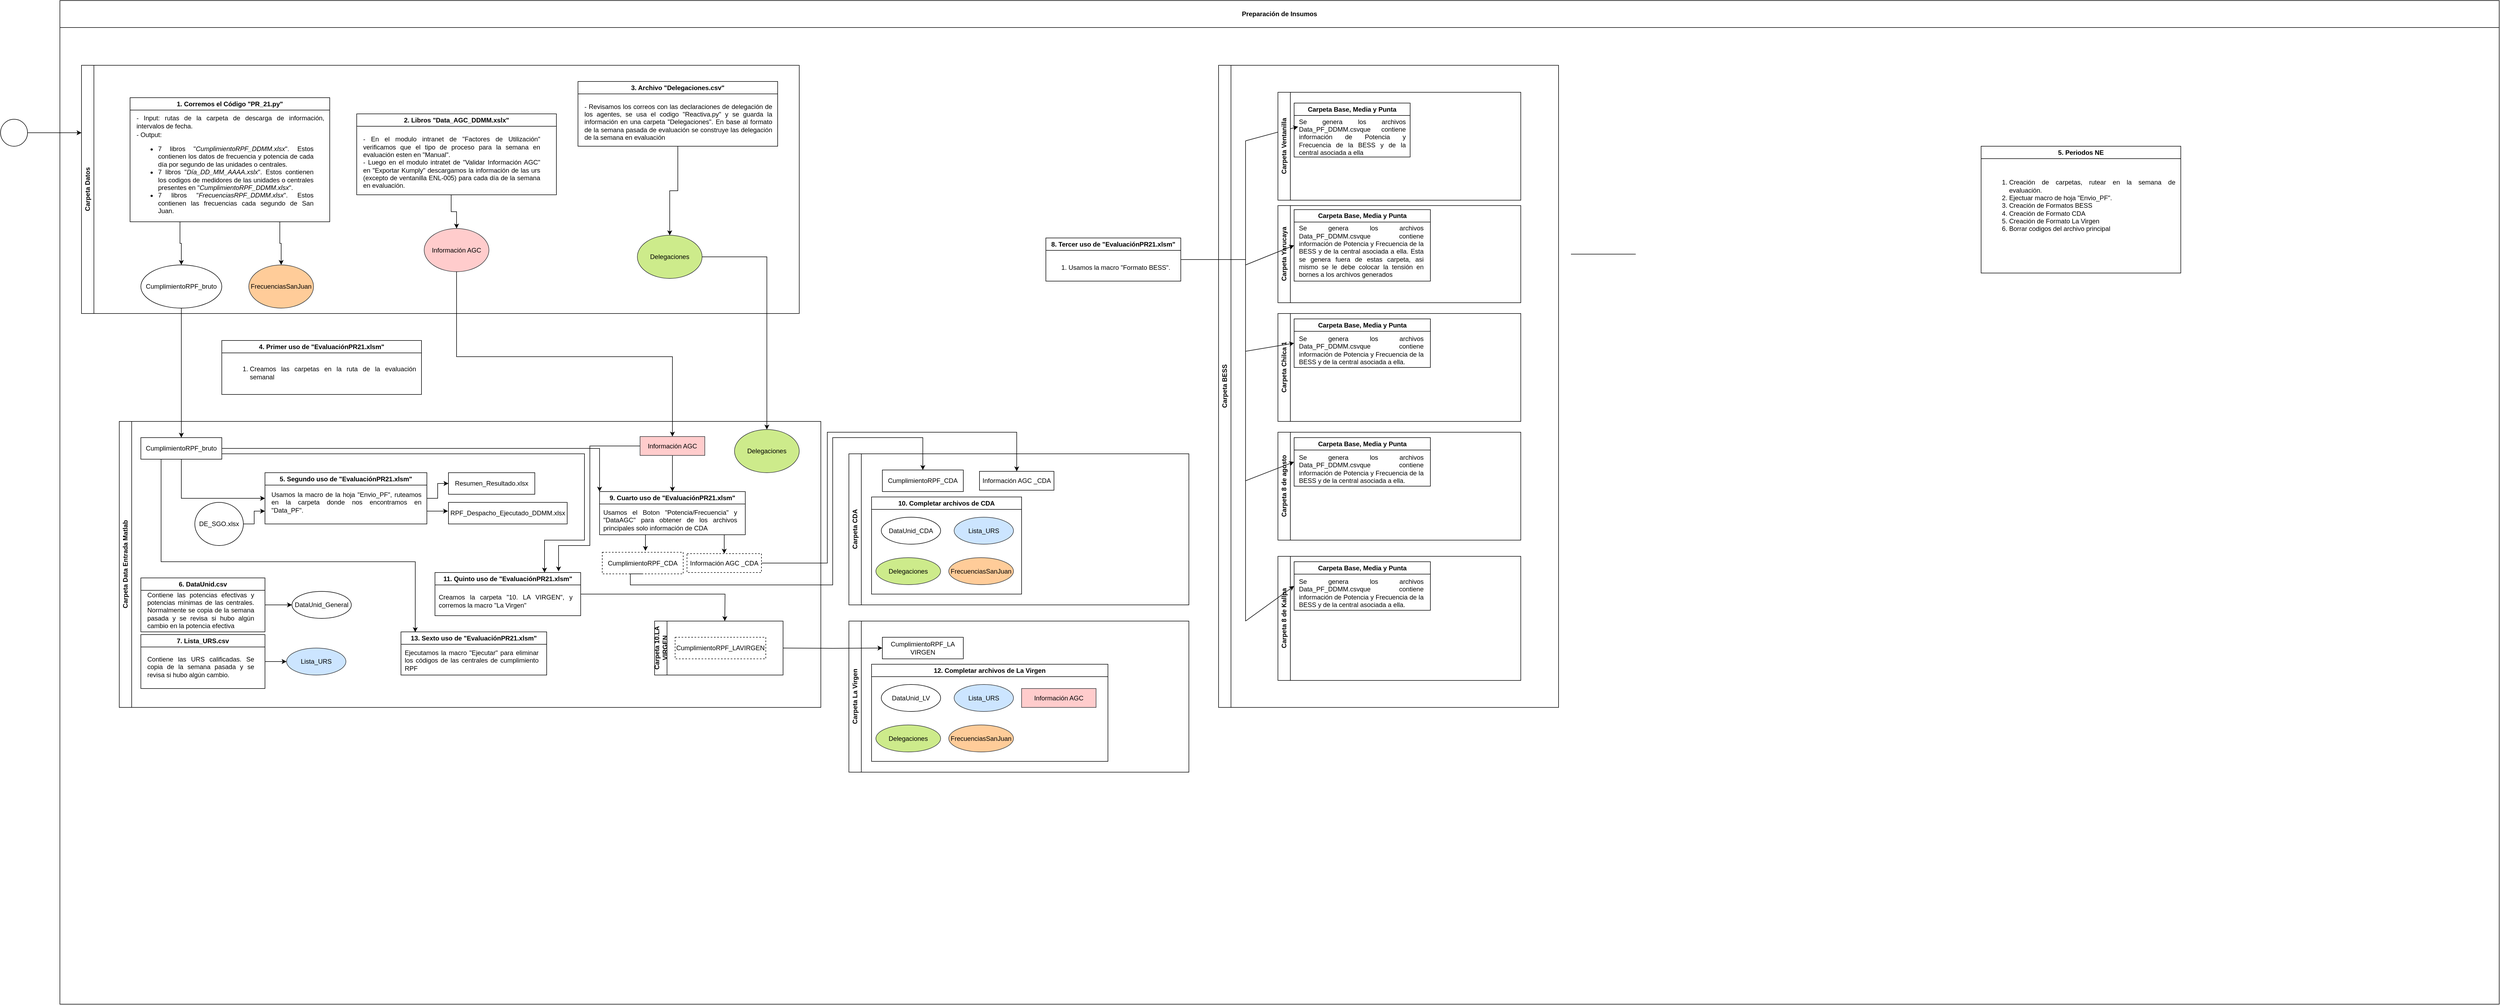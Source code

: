 <mxfile version="24.7.16">
  <diagram name="Page-1" id="2a216829-ef6e-dabb-86c1-c78162f3ba2b">
    <mxGraphModel dx="1400" dy="753" grid="1" gridSize="10" guides="1" tooltips="1" connect="1" arrows="1" fold="1" page="1" pageScale="1" pageWidth="850" pageHeight="1100" background="none" math="0" shadow="0">
      <root>
        <mxCell id="0" />
        <mxCell id="1" parent="0" />
        <mxCell id="7a84cebc1def654-1" value="" style="shape=mxgraph.bpmn.shape;html=1;verticalLabelPosition=bottom;labelBackgroundColor=#ffffff;verticalAlign=top;perimeter=ellipsePerimeter;outline=standard;symbol=general;" parent="1" vertex="1">
          <mxGeometry x="110" y="440" width="50" height="50" as="geometry" />
        </mxCell>
        <mxCell id="7a84cebc1def654-36" style="edgeStyle=orthogonalEdgeStyle;rounded=0;html=1;jettySize=auto;orthogonalLoop=1;" parent="1" source="7a84cebc1def654-1" edge="1">
          <mxGeometry relative="1" as="geometry">
            <mxPoint x="260" y="465.0" as="targetPoint" />
          </mxGeometry>
        </mxCell>
        <mxCell id="X71FGkDf6fn_2zIbJ8EK-3" value="Preparación de Insumos" style="swimlane;whiteSpace=wrap;html=1;startSize=50;" parent="1" vertex="1">
          <mxGeometry x="220" y="220" width="4520" height="1860" as="geometry">
            <mxRectangle x="360" y="570" width="180" height="30" as="alternateBounds" />
          </mxGeometry>
        </mxCell>
        <mxCell id="X71FGkDf6fn_2zIbJ8EK-21" value="4. Primer uso de &quot;EvaluaciónPR21.xlsm&quot;" style="swimlane;whiteSpace=wrap;html=1;" parent="X71FGkDf6fn_2zIbJ8EK-3" vertex="1">
          <mxGeometry x="300" y="630" width="370" height="100" as="geometry">
            <mxRectangle x="490" y="70" width="230" height="30" as="alternateBounds" />
          </mxGeometry>
        </mxCell>
        <mxCell id="X71FGkDf6fn_2zIbJ8EK-22" value="&lt;div style=&quot;text-align: justify;&quot;&gt;&lt;ol&gt;&lt;li&gt;Creamos las carpetas en la ruta de la evaluación semanal&lt;/li&gt;&lt;/ol&gt;&lt;/div&gt;" style="text;html=1;align=left;verticalAlign=middle;whiteSpace=wrap;rounded=0;" parent="X71FGkDf6fn_2zIbJ8EK-21" vertex="1">
          <mxGeometry x="10" y="30" width="350" height="60" as="geometry" />
        </mxCell>
        <mxCell id="hybQcctw-D88qzmDJWD1-32" value="Carpeta Datos" style="swimlane;horizontal=0;whiteSpace=wrap;html=1;" vertex="1" parent="X71FGkDf6fn_2zIbJ8EK-3">
          <mxGeometry x="40" y="120" width="1330" height="460" as="geometry" />
        </mxCell>
        <mxCell id="hybQcctw-D88qzmDJWD1-26" style="edgeStyle=orthogonalEdgeStyle;rounded=0;orthogonalLoop=1;jettySize=auto;html=1;exitX=0.75;exitY=1;exitDx=0;exitDy=0;entryX=0.5;entryY=0;entryDx=0;entryDy=0;" edge="1" parent="hybQcctw-D88qzmDJWD1-32" source="X71FGkDf6fn_2zIbJ8EK-9" target="hybQcctw-D88qzmDJWD1-24">
          <mxGeometry relative="1" as="geometry" />
        </mxCell>
        <mxCell id="hybQcctw-D88qzmDJWD1-27" style="edgeStyle=orthogonalEdgeStyle;rounded=0;orthogonalLoop=1;jettySize=auto;html=1;exitX=0.25;exitY=1;exitDx=0;exitDy=0;entryX=0.5;entryY=0;entryDx=0;entryDy=0;" edge="1" parent="hybQcctw-D88qzmDJWD1-32" source="X71FGkDf6fn_2zIbJ8EK-9" target="hybQcctw-D88qzmDJWD1-5">
          <mxGeometry relative="1" as="geometry" />
        </mxCell>
        <mxCell id="X71FGkDf6fn_2zIbJ8EK-9" value="1. Corremos el Código &quot;PR_21.py&quot;" style="swimlane;whiteSpace=wrap;html=1;" parent="hybQcctw-D88qzmDJWD1-32" vertex="1">
          <mxGeometry x="90" y="60" width="370" height="230" as="geometry">
            <mxRectangle x="50" y="70" width="230" height="30" as="alternateBounds" />
          </mxGeometry>
        </mxCell>
        <mxCell id="X71FGkDf6fn_2zIbJ8EK-10" value="&lt;div style=&quot;text-align: justify;&quot;&gt;&lt;span style=&quot;background-color: initial;&quot;&gt;- Input: rutas de la carpeta de descarga de información, intervalos de fecha.&lt;/span&gt;&lt;/div&gt;" style="text;html=1;align=left;verticalAlign=middle;whiteSpace=wrap;rounded=0;" parent="X71FGkDf6fn_2zIbJ8EK-9" vertex="1">
          <mxGeometry x="10" y="30" width="350" height="30" as="geometry" />
        </mxCell>
        <mxCell id="X71FGkDf6fn_2zIbJ8EK-12" value="&lt;div style=&quot;text-align: justify;&quot;&gt;&lt;span style=&quot;background-color: initial;&quot;&gt;- Output:&amp;nbsp;&lt;/span&gt;&lt;/div&gt;&lt;div&gt;&lt;ul&gt;&lt;li style=&quot;text-align: justify;&quot;&gt;7 libros &quot;&lt;i&gt;CumplimientoRPF_DDMM.xlsx&lt;/i&gt;&quot;. Estos contienen los datos de frecuencia y potencia de cada día por segundo de las unidades o centrales.&lt;/li&gt;&lt;li style=&quot;text-align: justify;&quot;&gt;7 libros &quot;&lt;i&gt;Día_DD_MM_AAAA.xslx&lt;/i&gt;&quot;. Estos contienen los codigos de medidores de las unidades o centrales presentes en &quot;&lt;i&gt;CumplimientoRPF_DDMM.xlsx&lt;/i&gt;&quot;.&lt;/li&gt;&lt;li style=&quot;text-align: justify;&quot;&gt;7 libros &quot;&lt;i&gt;FrecuenciasRPF_DDMM.xlsx&lt;/i&gt;&quot;. Estos contienen las frecuencias cada segundo de San Juan.&lt;/li&gt;&lt;/ul&gt;&lt;/div&gt;" style="text;html=1;align=left;verticalAlign=middle;whiteSpace=wrap;rounded=0;" parent="X71FGkDf6fn_2zIbJ8EK-9" vertex="1">
          <mxGeometry x="10" y="70" width="330" height="150" as="geometry" />
        </mxCell>
        <mxCell id="X71FGkDf6fn_2zIbJ8EK-15" value="2. Libros &quot;Data_AGC_DDMM.xslx&quot;" style="swimlane;whiteSpace=wrap;html=1;" parent="hybQcctw-D88qzmDJWD1-32" vertex="1">
          <mxGeometry x="510" y="90" width="370" height="150" as="geometry">
            <mxRectangle x="490" y="70" width="230" height="30" as="alternateBounds" />
          </mxGeometry>
        </mxCell>
        <mxCell id="X71FGkDf6fn_2zIbJ8EK-17" value="&lt;div style=&quot;text-align: justify;&quot;&gt;&lt;span style=&quot;background-color: initial;&quot;&gt;- En el modulo intranet de &quot;Factores de Utilización&quot; verificamos que el tipo de proceso para la semana en evaluación esten en &quot;Manual&quot;.&lt;/span&gt;&lt;/div&gt;&lt;div style=&quot;text-align: justify;&quot;&gt;&lt;span style=&quot;background-color: initial;&quot;&gt;- Luego en el modulo intratet de &quot;Validar Información AGC&quot; en &quot;Exportar Kumply&quot; descargamos la información de las urs (excepto de ventanilla ENL-005) para cada día de la semana en evaluación.&amp;nbsp;&amp;nbsp;&lt;/span&gt;&lt;/div&gt;" style="text;html=1;align=left;verticalAlign=middle;whiteSpace=wrap;rounded=0;" parent="X71FGkDf6fn_2zIbJ8EK-15" vertex="1">
          <mxGeometry x="10" y="30" width="330" height="120" as="geometry" />
        </mxCell>
        <mxCell id="X71FGkDf6fn_2zIbJ8EK-19" value="3. Archivo &quot;Delegaciones.csv&quot;" style="swimlane;whiteSpace=wrap;html=1;" parent="hybQcctw-D88qzmDJWD1-32" vertex="1">
          <mxGeometry x="920" y="30" width="370" height="120" as="geometry">
            <mxRectangle x="490" y="70" width="230" height="30" as="alternateBounds" />
          </mxGeometry>
        </mxCell>
        <mxCell id="X71FGkDf6fn_2zIbJ8EK-20" value="&lt;div style=&quot;text-align: justify;&quot;&gt;&lt;span style=&quot;background-color: initial;&quot;&gt;- Revisamos los correos con las declaraciones de delegación de los agentes, se usa el codigo &quot;Reactiva.py&quot; y se guarda la información en una carpeta &quot;Delegaciones&quot;. En base al formato de la semana pasada de evaluación se construye las delegación de la semana en evaluación&lt;/span&gt;&lt;/div&gt;" style="text;html=1;align=left;verticalAlign=middle;whiteSpace=wrap;rounded=0;" parent="X71FGkDf6fn_2zIbJ8EK-19" vertex="1">
          <mxGeometry x="10" y="30" width="350" height="90" as="geometry" />
        </mxCell>
        <mxCell id="hybQcctw-D88qzmDJWD1-5" value="CumplimientoRPF_bruto" style="ellipse;html=1;whiteSpace=wrap;" vertex="1" parent="hybQcctw-D88qzmDJWD1-32">
          <mxGeometry x="110" y="370" width="150" height="80" as="geometry" />
        </mxCell>
        <mxCell id="hybQcctw-D88qzmDJWD1-24" value="FrecuenciasSanJuan" style="ellipse;whiteSpace=wrap;html=1;fillColor=#ffcc99;strokeColor=#36393d;" vertex="1" parent="hybQcctw-D88qzmDJWD1-32">
          <mxGeometry x="310" y="370" width="120" height="80" as="geometry" />
        </mxCell>
        <mxCell id="hybQcctw-D88qzmDJWD1-28" value="Información AGC" style="ellipse;whiteSpace=wrap;html=1;fillColor=#ffcccc;strokeColor=#36393d;" vertex="1" parent="hybQcctw-D88qzmDJWD1-32">
          <mxGeometry x="635" y="302.5" width="120" height="80" as="geometry" />
        </mxCell>
        <mxCell id="hybQcctw-D88qzmDJWD1-29" style="edgeStyle=orthogonalEdgeStyle;rounded=0;orthogonalLoop=1;jettySize=auto;html=1;exitX=0.5;exitY=1;exitDx=0;exitDy=0;entryX=0.5;entryY=0;entryDx=0;entryDy=0;" edge="1" parent="hybQcctw-D88qzmDJWD1-32" source="X71FGkDf6fn_2zIbJ8EK-17" target="hybQcctw-D88qzmDJWD1-28">
          <mxGeometry relative="1" as="geometry">
            <mxPoint x="685" y="295" as="targetPoint" />
          </mxGeometry>
        </mxCell>
        <mxCell id="hybQcctw-D88qzmDJWD1-30" value="Delegaciones" style="ellipse;whiteSpace=wrap;html=1;fillColor=#cdeb8b;strokeColor=#36393d;" vertex="1" parent="hybQcctw-D88qzmDJWD1-32">
          <mxGeometry x="1030" y="315" width="120" height="80" as="geometry" />
        </mxCell>
        <mxCell id="hybQcctw-D88qzmDJWD1-31" style="edgeStyle=orthogonalEdgeStyle;rounded=0;orthogonalLoop=1;jettySize=auto;html=1;exitX=0.5;exitY=1;exitDx=0;exitDy=0;entryX=0.5;entryY=0;entryDx=0;entryDy=0;" edge="1" parent="hybQcctw-D88qzmDJWD1-32" source="X71FGkDf6fn_2zIbJ8EK-20" target="hybQcctw-D88qzmDJWD1-30">
          <mxGeometry relative="1" as="geometry" />
        </mxCell>
        <mxCell id="hybQcctw-D88qzmDJWD1-33" value="Carpeta Data Entrada Matlab" style="swimlane;horizontal=0;whiteSpace=wrap;html=1;" vertex="1" parent="X71FGkDf6fn_2zIbJ8EK-3">
          <mxGeometry x="110" y="780" width="1300" height="530" as="geometry" />
        </mxCell>
        <mxCell id="hybQcctw-D88qzmDJWD1-269" style="edgeStyle=orthogonalEdgeStyle;rounded=0;orthogonalLoop=1;jettySize=auto;html=1;entryX=0;entryY=0.5;entryDx=0;entryDy=0;" edge="1" parent="hybQcctw-D88qzmDJWD1-33" source="hybQcctw-D88qzmDJWD1-82" target="hybQcctw-D88qzmDJWD1-94">
          <mxGeometry relative="1" as="geometry" />
        </mxCell>
        <mxCell id="hybQcctw-D88qzmDJWD1-82" value="5. Segundo uso de &quot;EvaluaciónPR21.xlsm&quot;" style="swimlane;whiteSpace=wrap;html=1;" vertex="1" parent="hybQcctw-D88qzmDJWD1-33">
          <mxGeometry x="270" y="95" width="300" height="95" as="geometry">
            <mxRectangle x="490" y="70" width="230" height="30" as="alternateBounds" />
          </mxGeometry>
        </mxCell>
        <mxCell id="hybQcctw-D88qzmDJWD1-83" value="&lt;div style=&quot;text-align: justify;&quot;&gt;&lt;span style=&quot;background-color: initial;&quot;&gt;Usamos la macro de la hoja &quot;Envio_PF&quot;, ruteamos en la carpeta donde nos encontramos en &quot;Data_PF&quot;.&lt;/span&gt;&lt;br&gt;&lt;/div&gt;" style="text;html=1;align=left;verticalAlign=middle;whiteSpace=wrap;rounded=0;" vertex="1" parent="hybQcctw-D88qzmDJWD1-82">
          <mxGeometry x="10" y="30" width="280" height="50" as="geometry" />
        </mxCell>
        <mxCell id="hybQcctw-D88qzmDJWD1-86" style="edgeStyle=orthogonalEdgeStyle;rounded=0;orthogonalLoop=1;jettySize=auto;html=1;entryX=0;entryY=0.75;entryDx=0;entryDy=0;" edge="1" parent="hybQcctw-D88qzmDJWD1-33" source="hybQcctw-D88qzmDJWD1-85" target="hybQcctw-D88qzmDJWD1-82">
          <mxGeometry relative="1" as="geometry" />
        </mxCell>
        <mxCell id="hybQcctw-D88qzmDJWD1-85" value="DE_SGO.xlsx" style="ellipse;whiteSpace=wrap;html=1;" vertex="1" parent="hybQcctw-D88qzmDJWD1-33">
          <mxGeometry x="140" y="150" width="90" height="80" as="geometry" />
        </mxCell>
        <mxCell id="hybQcctw-D88qzmDJWD1-92" style="edgeStyle=orthogonalEdgeStyle;rounded=0;orthogonalLoop=1;jettySize=auto;html=1;entryX=0;entryY=0.5;entryDx=0;entryDy=0;exitX=0.5;exitY=1;exitDx=0;exitDy=0;" edge="1" parent="hybQcctw-D88qzmDJWD1-33" source="hybQcctw-D88qzmDJWD1-89" target="hybQcctw-D88qzmDJWD1-82">
          <mxGeometry relative="1" as="geometry" />
        </mxCell>
        <mxCell id="hybQcctw-D88qzmDJWD1-272" style="edgeStyle=orthogonalEdgeStyle;rounded=0;orthogonalLoop=1;jettySize=auto;html=1;entryX=0;entryY=0;entryDx=0;entryDy=0;" edge="1" parent="hybQcctw-D88qzmDJWD1-33" source="hybQcctw-D88qzmDJWD1-89" target="hybQcctw-D88qzmDJWD1-270">
          <mxGeometry relative="1" as="geometry" />
        </mxCell>
        <mxCell id="hybQcctw-D88qzmDJWD1-334" style="edgeStyle=orthogonalEdgeStyle;rounded=0;orthogonalLoop=1;jettySize=auto;html=1;exitX=1;exitY=0.75;exitDx=0;exitDy=0;entryX=0.75;entryY=0;entryDx=0;entryDy=0;" edge="1" parent="hybQcctw-D88qzmDJWD1-33" source="hybQcctw-D88qzmDJWD1-89" target="hybQcctw-D88qzmDJWD1-330">
          <mxGeometry relative="1" as="geometry">
            <Array as="points">
              <mxPoint x="862" y="60" />
              <mxPoint x="862" y="220" />
              <mxPoint x="788" y="220" />
              <mxPoint x="788" y="280" />
            </Array>
          </mxGeometry>
        </mxCell>
        <mxCell id="hybQcctw-D88qzmDJWD1-89" value="CumplimientoRPF_bruto" style="rectangule;html=1;whiteSpace=wrap;" vertex="1" parent="hybQcctw-D88qzmDJWD1-33">
          <mxGeometry x="40" y="30" width="150" height="40" as="geometry" />
        </mxCell>
        <mxCell id="hybQcctw-D88qzmDJWD1-94" value="Resumen_Resultado.xlsx" style="rectangule;whiteSpace=wrap;html=1;" vertex="1" parent="hybQcctw-D88qzmDJWD1-33">
          <mxGeometry x="610" y="95" width="160" height="40" as="geometry" />
        </mxCell>
        <mxCell id="hybQcctw-D88qzmDJWD1-96" value="RPF_Despacho_Ejecutado_DDMM.xlsx" style="rectangule;whiteSpace=wrap;html=1;" vertex="1" parent="hybQcctw-D88qzmDJWD1-33">
          <mxGeometry x="610" y="150" width="220" height="40" as="geometry" />
        </mxCell>
        <mxCell id="hybQcctw-D88qzmDJWD1-97" style="edgeStyle=orthogonalEdgeStyle;rounded=0;orthogonalLoop=1;jettySize=auto;html=1;exitX=1;exitY=0.75;exitDx=0;exitDy=0;entryX=-0.004;entryY=0.395;entryDx=0;entryDy=0;entryPerimeter=0;" edge="1" parent="hybQcctw-D88qzmDJWD1-33" source="hybQcctw-D88qzmDJWD1-82" target="hybQcctw-D88qzmDJWD1-96">
          <mxGeometry relative="1" as="geometry" />
        </mxCell>
        <mxCell id="hybQcctw-D88qzmDJWD1-100" style="edgeStyle=orthogonalEdgeStyle;rounded=0;orthogonalLoop=1;jettySize=auto;html=1;entryX=0;entryY=0.5;entryDx=0;entryDy=0;" edge="1" parent="hybQcctw-D88qzmDJWD1-33" source="X71FGkDf6fn_2zIbJ8EK-26" target="hybQcctw-D88qzmDJWD1-99">
          <mxGeometry relative="1" as="geometry" />
        </mxCell>
        <mxCell id="X71FGkDf6fn_2zIbJ8EK-26" value="6. DataUnid.csv" style="swimlane;whiteSpace=wrap;html=1;" parent="hybQcctw-D88qzmDJWD1-33" vertex="1">
          <mxGeometry x="40" y="290" width="230" height="100" as="geometry">
            <mxRectangle x="490" y="70" width="230" height="30" as="alternateBounds" />
          </mxGeometry>
        </mxCell>
        <mxCell id="X71FGkDf6fn_2zIbJ8EK-27" value="&lt;div style=&quot;text-align: justify;&quot;&gt;&lt;div&gt;Contiene las potencias efectivas y potencias mínimas de las centrales. Normalmente se copia de la semana pasada y se revisa si hubo algún cambio en la potencia efectiva&lt;/div&gt;&lt;/div&gt;" style="text;html=1;align=left;verticalAlign=middle;whiteSpace=wrap;rounded=0;" parent="X71FGkDf6fn_2zIbJ8EK-26" vertex="1">
          <mxGeometry x="10" y="30" width="200" height="60" as="geometry" />
        </mxCell>
        <mxCell id="hybQcctw-D88qzmDJWD1-99" value="DataUnid_General" style="ellipse;whiteSpace=wrap;html=1;" vertex="1" parent="hybQcctw-D88qzmDJWD1-33">
          <mxGeometry x="320" y="315" width="110" height="50" as="geometry" />
        </mxCell>
        <mxCell id="hybQcctw-D88qzmDJWD1-101" value="Delegaciones" style="ellipse;whiteSpace=wrap;html=1;fillColor=#cdeb8b;strokeColor=#36393d;" vertex="1" parent="hybQcctw-D88qzmDJWD1-33">
          <mxGeometry x="1140" y="15" width="120" height="80" as="geometry" />
        </mxCell>
        <mxCell id="hybQcctw-D88qzmDJWD1-273" style="edgeStyle=orthogonalEdgeStyle;rounded=0;orthogonalLoop=1;jettySize=auto;html=1;entryX=0.5;entryY=0;entryDx=0;entryDy=0;" edge="1" parent="hybQcctw-D88qzmDJWD1-33" source="hybQcctw-D88qzmDJWD1-102" target="hybQcctw-D88qzmDJWD1-270">
          <mxGeometry relative="1" as="geometry" />
        </mxCell>
        <mxCell id="hybQcctw-D88qzmDJWD1-335" style="edgeStyle=orthogonalEdgeStyle;rounded=0;orthogonalLoop=1;jettySize=auto;html=1;exitX=0;exitY=0.5;exitDx=0;exitDy=0;entryX=0.847;entryY=-0.026;entryDx=0;entryDy=0;entryPerimeter=0;" edge="1" parent="hybQcctw-D88qzmDJWD1-33" source="hybQcctw-D88qzmDJWD1-102" target="hybQcctw-D88qzmDJWD1-330">
          <mxGeometry relative="1" as="geometry">
            <Array as="points">
              <mxPoint x="872" y="46" />
              <mxPoint x="872" y="230" />
              <mxPoint x="814" y="230" />
              <mxPoint x="814" y="278" />
            </Array>
          </mxGeometry>
        </mxCell>
        <mxCell id="hybQcctw-D88qzmDJWD1-102" value="Información AGC" style="rectangule;whiteSpace=wrap;html=1;fillColor=#ffcccc;strokeColor=#36393d;" vertex="1" parent="hybQcctw-D88qzmDJWD1-33">
          <mxGeometry x="965" y="28" width="120" height="35" as="geometry" />
        </mxCell>
        <mxCell id="hybQcctw-D88qzmDJWD1-152" style="edgeStyle=orthogonalEdgeStyle;rounded=0;orthogonalLoop=1;jettySize=auto;html=1;entryX=0;entryY=0.5;entryDx=0;entryDy=0;" edge="1" parent="hybQcctw-D88qzmDJWD1-33" source="hybQcctw-D88qzmDJWD1-106" target="hybQcctw-D88qzmDJWD1-151">
          <mxGeometry relative="1" as="geometry" />
        </mxCell>
        <mxCell id="hybQcctw-D88qzmDJWD1-106" value="7. Lista_URS.csv" style="swimlane;whiteSpace=wrap;html=1;" vertex="1" parent="hybQcctw-D88qzmDJWD1-33">
          <mxGeometry x="40" y="395" width="230" height="100" as="geometry">
            <mxRectangle x="490" y="70" width="230" height="30" as="alternateBounds" />
          </mxGeometry>
        </mxCell>
        <mxCell id="hybQcctw-D88qzmDJWD1-107" value="&lt;div style=&quot;text-align: justify;&quot;&gt;&lt;div&gt;Contiene las URS calificadas. Se copia de la semana pasada y se revisa si hubo algún cambio.&lt;/div&gt;&lt;/div&gt;" style="text;html=1;align=left;verticalAlign=middle;whiteSpace=wrap;rounded=0;" vertex="1" parent="hybQcctw-D88qzmDJWD1-106">
          <mxGeometry x="10" y="30" width="200" height="60" as="geometry" />
        </mxCell>
        <mxCell id="hybQcctw-D88qzmDJWD1-151" value="Lista_URS" style="ellipse;whiteSpace=wrap;html=1;fillColor=#cce5ff;strokeColor=#36393d;" vertex="1" parent="hybQcctw-D88qzmDJWD1-33">
          <mxGeometry x="310" y="420" width="110" height="50" as="geometry" />
        </mxCell>
        <mxCell id="hybQcctw-D88qzmDJWD1-276" style="edgeStyle=orthogonalEdgeStyle;rounded=0;orthogonalLoop=1;jettySize=auto;html=1;exitX=0.25;exitY=1;exitDx=0;exitDy=0;" edge="1" parent="hybQcctw-D88qzmDJWD1-33">
          <mxGeometry relative="1" as="geometry">
            <mxPoint x="975" y="240" as="targetPoint" />
            <mxPoint x="980.5" y="210" as="sourcePoint" />
          </mxGeometry>
        </mxCell>
        <mxCell id="hybQcctw-D88qzmDJWD1-270" value="9. Cuarto uso de &quot;EvaluaciónPR21.xlsm&quot;" style="swimlane;whiteSpace=wrap;html=1;" vertex="1" parent="hybQcctw-D88qzmDJWD1-33">
          <mxGeometry x="890" y="130" width="270" height="80" as="geometry">
            <mxRectangle x="490" y="70" width="230" height="30" as="alternateBounds" />
          </mxGeometry>
        </mxCell>
        <mxCell id="hybQcctw-D88qzmDJWD1-271" value="&lt;div style=&quot;text-align: justify;&quot;&gt;&lt;span style=&quot;background-color: initial;&quot;&gt;Usamos el Boton &quot;Potencia/Frecuencia&quot; y &quot;DataAGC&quot; para obtener de los archivos principales solo información de CDA&lt;/span&gt;&lt;br&gt;&lt;/div&gt;" style="text;html=1;align=left;verticalAlign=middle;whiteSpace=wrap;rounded=0;" vertex="1" parent="hybQcctw-D88qzmDJWD1-270">
          <mxGeometry x="5" y="27.5" width="250" height="50" as="geometry" />
        </mxCell>
        <mxCell id="hybQcctw-D88qzmDJWD1-274" value="CumplimientoRPF_CDA" style="rectangule;html=1;whiteSpace=wrap;dashed=1;" vertex="1" parent="hybQcctw-D88qzmDJWD1-33">
          <mxGeometry x="895" y="242.5" width="150" height="40" as="geometry" />
        </mxCell>
        <mxCell id="hybQcctw-D88qzmDJWD1-275" value="Información AGC _CDA" style="rectangule;whiteSpace=wrap;html=1;dashed=1;" vertex="1" parent="hybQcctw-D88qzmDJWD1-33">
          <mxGeometry x="1052" y="245" width="138" height="35" as="geometry" />
        </mxCell>
        <mxCell id="hybQcctw-D88qzmDJWD1-277" style="edgeStyle=orthogonalEdgeStyle;rounded=0;orthogonalLoop=1;jettySize=auto;html=1;entryX=0.5;entryY=0;entryDx=0;entryDy=0;" edge="1" parent="hybQcctw-D88qzmDJWD1-33" target="hybQcctw-D88qzmDJWD1-275">
          <mxGeometry relative="1" as="geometry">
            <mxPoint x="1122" y="210" as="sourcePoint" />
          </mxGeometry>
        </mxCell>
        <mxCell id="hybQcctw-D88qzmDJWD1-330" value="11. Quinto uso de &quot;EvaluaciónPR21.xlsm&quot;" style="swimlane;whiteSpace=wrap;html=1;" vertex="1" parent="hybQcctw-D88qzmDJWD1-33">
          <mxGeometry x="585" y="280" width="270" height="80" as="geometry">
            <mxRectangle x="490" y="70" width="230" height="30" as="alternateBounds" />
          </mxGeometry>
        </mxCell>
        <mxCell id="hybQcctw-D88qzmDJWD1-331" value="&lt;div style=&quot;text-align: justify;&quot;&gt;Creamos la carpeta &quot;10. LA VIRGEN&quot;, y corremos la macro &quot;La Virgen&quot;&lt;/div&gt;" style="text;html=1;align=left;verticalAlign=middle;whiteSpace=wrap;rounded=0;" vertex="1" parent="hybQcctw-D88qzmDJWD1-330">
          <mxGeometry x="5" y="27.5" width="250" height="50" as="geometry" />
        </mxCell>
        <mxCell id="hybQcctw-D88qzmDJWD1-338" value="Carpeta 10.LA VIRGEN" style="swimlane;horizontal=0;whiteSpace=wrap;html=1;" vertex="1" parent="hybQcctw-D88qzmDJWD1-33">
          <mxGeometry x="992" y="370" width="238" height="100" as="geometry" />
        </mxCell>
        <mxCell id="hybQcctw-D88qzmDJWD1-336" value="CumplimientoRPF_LAVIRGEN" style="rectangule;html=1;whiteSpace=wrap;dashed=1;" vertex="1" parent="hybQcctw-D88qzmDJWD1-338">
          <mxGeometry x="38" y="30" width="168" height="40" as="geometry" />
        </mxCell>
        <mxCell id="hybQcctw-D88qzmDJWD1-339" style="edgeStyle=orthogonalEdgeStyle;rounded=0;orthogonalLoop=1;jettySize=auto;html=1;exitX=1;exitY=0.5;exitDx=0;exitDy=0;" edge="1" parent="hybQcctw-D88qzmDJWD1-33" source="hybQcctw-D88qzmDJWD1-330">
          <mxGeometry relative="1" as="geometry">
            <mxPoint x="1122" y="370" as="targetPoint" />
          </mxGeometry>
        </mxCell>
        <mxCell id="hybQcctw-D88qzmDJWD1-343" value="13. Sexto uso de &quot;EvaluaciónPR21.xlsm&quot;" style="swimlane;whiteSpace=wrap;html=1;" vertex="1" parent="hybQcctw-D88qzmDJWD1-33">
          <mxGeometry x="522" y="390" width="270" height="80" as="geometry">
            <mxRectangle x="490" y="70" width="230" height="30" as="alternateBounds" />
          </mxGeometry>
        </mxCell>
        <mxCell id="hybQcctw-D88qzmDJWD1-344" value="&lt;div style=&quot;text-align: justify;&quot;&gt;Ejecutamos la macro &quot;Ejecutar&quot; para eliminar los códigos de las centrales de cumplimiento RPF&lt;/div&gt;" style="text;html=1;align=left;verticalAlign=middle;whiteSpace=wrap;rounded=0;" vertex="1" parent="hybQcctw-D88qzmDJWD1-343">
          <mxGeometry x="5" y="27.5" width="250" height="50" as="geometry" />
        </mxCell>
        <mxCell id="hybQcctw-D88qzmDJWD1-345" style="edgeStyle=orthogonalEdgeStyle;rounded=0;orthogonalLoop=1;jettySize=auto;html=1;exitX=0.25;exitY=1;exitDx=0;exitDy=0;entryX=0.098;entryY=0.006;entryDx=0;entryDy=0;entryPerimeter=0;" edge="1" parent="hybQcctw-D88qzmDJWD1-33" source="hybQcctw-D88qzmDJWD1-89" target="hybQcctw-D88qzmDJWD1-343">
          <mxGeometry relative="1" as="geometry">
            <Array as="points">
              <mxPoint x="77" y="260" />
              <mxPoint x="549" y="260" />
            </Array>
          </mxGeometry>
        </mxCell>
        <mxCell id="hybQcctw-D88qzmDJWD1-105" style="edgeStyle=orthogonalEdgeStyle;rounded=0;orthogonalLoop=1;jettySize=auto;html=1;exitX=0.5;exitY=1;exitDx=0;exitDy=0;entryX=0.5;entryY=0;entryDx=0;entryDy=0;" edge="1" parent="X71FGkDf6fn_2zIbJ8EK-3" source="hybQcctw-D88qzmDJWD1-5" target="hybQcctw-D88qzmDJWD1-89">
          <mxGeometry relative="1" as="geometry" />
        </mxCell>
        <mxCell id="hybQcctw-D88qzmDJWD1-153" value="8. Tercer uso de &quot;EvaluaciónPR21.xlsm&quot;" style="swimlane;whiteSpace=wrap;html=1;" vertex="1" parent="X71FGkDf6fn_2zIbJ8EK-3">
          <mxGeometry x="1827" y="440" width="250" height="80" as="geometry">
            <mxRectangle x="490" y="70" width="230" height="30" as="alternateBounds" />
          </mxGeometry>
        </mxCell>
        <mxCell id="hybQcctw-D88qzmDJWD1-154" value="&lt;div style=&quot;text-align: justify;&quot;&gt;&lt;ol&gt;&lt;li&gt;Usamos la macro &quot;Formato BESS&quot;.&lt;/li&gt;&lt;/ol&gt;&lt;/div&gt;" style="text;html=1;align=left;verticalAlign=middle;whiteSpace=wrap;rounded=0;" vertex="1" parent="hybQcctw-D88qzmDJWD1-153">
          <mxGeometry y="30" width="250" height="50" as="geometry" />
        </mxCell>
        <mxCell id="hybQcctw-D88qzmDJWD1-155" value="Carpeta BESS" style="swimlane;horizontal=0;whiteSpace=wrap;html=1;" vertex="1" parent="X71FGkDf6fn_2zIbJ8EK-3">
          <mxGeometry x="2147" y="120" width="630" height="1190" as="geometry" />
        </mxCell>
        <mxCell id="hybQcctw-D88qzmDJWD1-206" value="Carpeta Yarucaya" style="swimlane;horizontal=0;whiteSpace=wrap;html=1;" vertex="1" parent="hybQcctw-D88qzmDJWD1-155">
          <mxGeometry x="110" y="260" width="450" height="180" as="geometry" />
        </mxCell>
        <mxCell id="hybQcctw-D88qzmDJWD1-218" value="Carpeta Base, Media y Punta" style="swimlane;whiteSpace=wrap;html=1;" vertex="1" parent="hybQcctw-D88qzmDJWD1-206">
          <mxGeometry x="30" y="7.5" width="252.5" height="132.5" as="geometry" />
        </mxCell>
        <mxCell id="hybQcctw-D88qzmDJWD1-219" value="&lt;div style=&quot;text-align: justify;&quot;&gt;&lt;br&gt;&lt;/div&gt;" style="text;html=1;align=center;verticalAlign=middle;resizable=0;points=[];autosize=1;strokeColor=none;fillColor=none;" vertex="1" parent="hybQcctw-D88qzmDJWD1-218">
          <mxGeometry x="230" y="70" width="20" height="30" as="geometry" />
        </mxCell>
        <mxCell id="hybQcctw-D88qzmDJWD1-220" value="&lt;div style=&quot;text-align: justify;&quot;&gt;&lt;span style=&quot;background-color: initial;&quot;&gt;Se genera los archivos Data_PF_DDMM.csvque contiene información de Potencia y Frecuencia de la BESS y de la central asociada a ella. Esta se genera fuera de estas carpeta, asi mismo se le debe colocar la tensión en bornes a los archivos generados&lt;/span&gt;&lt;/div&gt;" style="text;html=1;align=center;verticalAlign=middle;whiteSpace=wrap;rounded=0;" vertex="1" parent="hybQcctw-D88qzmDJWD1-218">
          <mxGeometry x="7.5" y="25" width="232.5" height="105" as="geometry" />
        </mxCell>
        <mxCell id="hybQcctw-D88qzmDJWD1-207" value="Carpeta Chilca 1" style="swimlane;horizontal=0;whiteSpace=wrap;html=1;" vertex="1" parent="hybQcctw-D88qzmDJWD1-155">
          <mxGeometry x="110" y="460" width="450" height="200" as="geometry" />
        </mxCell>
        <mxCell id="hybQcctw-D88qzmDJWD1-222" value="Carpeta Base, Media y Punta" style="swimlane;whiteSpace=wrap;html=1;" vertex="1" parent="hybQcctw-D88qzmDJWD1-207">
          <mxGeometry x="30" y="10" width="252.5" height="90" as="geometry" />
        </mxCell>
        <mxCell id="hybQcctw-D88qzmDJWD1-223" value="&lt;div style=&quot;text-align: justify;&quot;&gt;&lt;br&gt;&lt;/div&gt;" style="text;html=1;align=center;verticalAlign=middle;resizable=0;points=[];autosize=1;strokeColor=none;fillColor=none;" vertex="1" parent="hybQcctw-D88qzmDJWD1-222">
          <mxGeometry x="230" y="70" width="20" height="30" as="geometry" />
        </mxCell>
        <mxCell id="hybQcctw-D88qzmDJWD1-224" value="&lt;div style=&quot;text-align: justify;&quot;&gt;&lt;span style=&quot;background-color: initial;&quot;&gt;Se genera los archivos Data_PF_DDMM.csvque contiene información de Potencia y Frecuencia de la BESS y de la central asociada a ella.&lt;/span&gt;&lt;/div&gt;" style="text;html=1;align=center;verticalAlign=middle;whiteSpace=wrap;rounded=0;" vertex="1" parent="hybQcctw-D88qzmDJWD1-222">
          <mxGeometry x="7.5" y="25" width="232.5" height="65" as="geometry" />
        </mxCell>
        <mxCell id="hybQcctw-D88qzmDJWD1-208" value="Carpeta 8 de agosto" style="swimlane;horizontal=0;whiteSpace=wrap;html=1;" vertex="1" parent="hybQcctw-D88qzmDJWD1-155">
          <mxGeometry x="110" y="680" width="450" height="200" as="geometry" />
        </mxCell>
        <mxCell id="hybQcctw-D88qzmDJWD1-225" value="Carpeta Base, Media y Punta" style="swimlane;whiteSpace=wrap;html=1;" vertex="1" parent="hybQcctw-D88qzmDJWD1-208">
          <mxGeometry x="30" y="10" width="252.5" height="90" as="geometry" />
        </mxCell>
        <mxCell id="hybQcctw-D88qzmDJWD1-226" value="&lt;div style=&quot;text-align: justify;&quot;&gt;&lt;br&gt;&lt;/div&gt;" style="text;html=1;align=center;verticalAlign=middle;resizable=0;points=[];autosize=1;strokeColor=none;fillColor=none;" vertex="1" parent="hybQcctw-D88qzmDJWD1-225">
          <mxGeometry x="230" y="70" width="20" height="30" as="geometry" />
        </mxCell>
        <mxCell id="hybQcctw-D88qzmDJWD1-227" value="&lt;div style=&quot;text-align: justify;&quot;&gt;&lt;span style=&quot;background-color: initial;&quot;&gt;Se genera los archivos Data_PF_DDMM.csvque contiene información de Potencia y Frecuencia de la BESS y de la central asociada a ella.&lt;/span&gt;&lt;/div&gt;" style="text;html=1;align=center;verticalAlign=middle;whiteSpace=wrap;rounded=0;" vertex="1" parent="hybQcctw-D88qzmDJWD1-225">
          <mxGeometry x="7.5" y="25" width="232.5" height="65" as="geometry" />
        </mxCell>
        <mxCell id="hybQcctw-D88qzmDJWD1-209" value="Carpeta 8 de Kallpa" style="swimlane;horizontal=0;whiteSpace=wrap;html=1;" vertex="1" parent="hybQcctw-D88qzmDJWD1-155">
          <mxGeometry x="110" y="910" width="450" height="230" as="geometry" />
        </mxCell>
        <mxCell id="hybQcctw-D88qzmDJWD1-231" value="Carpeta Base, Media y Punta" style="swimlane;whiteSpace=wrap;html=1;" vertex="1" parent="hybQcctw-D88qzmDJWD1-209">
          <mxGeometry x="30" y="10" width="252.5" height="90" as="geometry" />
        </mxCell>
        <mxCell id="hybQcctw-D88qzmDJWD1-232" value="&lt;div style=&quot;text-align: justify;&quot;&gt;&lt;br&gt;&lt;/div&gt;" style="text;html=1;align=center;verticalAlign=middle;resizable=0;points=[];autosize=1;strokeColor=none;fillColor=none;" vertex="1" parent="hybQcctw-D88qzmDJWD1-231">
          <mxGeometry x="230" y="70" width="20" height="30" as="geometry" />
        </mxCell>
        <mxCell id="hybQcctw-D88qzmDJWD1-233" value="&lt;div style=&quot;text-align: justify;&quot;&gt;&lt;span style=&quot;background-color: initial;&quot;&gt;Se genera los archivos Data_PF_DDMM.csvque contiene información de Potencia y Frecuencia de la BESS y de la central asociada a ella.&lt;/span&gt;&lt;/div&gt;" style="text;html=1;align=center;verticalAlign=middle;whiteSpace=wrap;rounded=0;" vertex="1" parent="hybQcctw-D88qzmDJWD1-231">
          <mxGeometry x="7.5" y="25" width="232.5" height="65" as="geometry" />
        </mxCell>
        <mxCell id="hybQcctw-D88qzmDJWD1-210" value="" style="endArrow=none;html=1;rounded=0;" edge="1" parent="hybQcctw-D88qzmDJWD1-155">
          <mxGeometry width="50" height="50" relative="1" as="geometry">
            <mxPoint x="50" y="1030" as="sourcePoint" />
            <mxPoint x="50" y="140" as="targetPoint" />
          </mxGeometry>
        </mxCell>
        <mxCell id="hybQcctw-D88qzmDJWD1-212" value="" style="endArrow=classic;html=1;rounded=0;entryX=0;entryY=0.25;entryDx=0;entryDy=0;" edge="1" parent="hybQcctw-D88qzmDJWD1-155" target="hybQcctw-D88qzmDJWD1-216">
          <mxGeometry width="50" height="50" relative="1" as="geometry">
            <mxPoint x="50" y="140" as="sourcePoint" />
            <mxPoint x="200" y="80" as="targetPoint" />
          </mxGeometry>
        </mxCell>
        <mxCell id="hybQcctw-D88qzmDJWD1-235" value="" style="endArrow=classic;html=1;rounded=0;entryX=0;entryY=0.5;entryDx=0;entryDy=0;" edge="1" parent="hybQcctw-D88qzmDJWD1-155" target="hybQcctw-D88qzmDJWD1-225">
          <mxGeometry width="50" height="50" relative="1" as="geometry">
            <mxPoint x="50" y="770" as="sourcePoint" />
            <mxPoint x="100" y="720" as="targetPoint" />
          </mxGeometry>
        </mxCell>
        <mxCell id="hybQcctw-D88qzmDJWD1-236" value="" style="endArrow=classic;html=1;rounded=0;entryX=0;entryY=0.5;entryDx=0;entryDy=0;" edge="1" parent="hybQcctw-D88qzmDJWD1-155" target="hybQcctw-D88qzmDJWD1-222">
          <mxGeometry width="50" height="50" relative="1" as="geometry">
            <mxPoint x="50" y="530" as="sourcePoint" />
            <mxPoint x="100" y="480" as="targetPoint" />
          </mxGeometry>
        </mxCell>
        <mxCell id="hybQcctw-D88qzmDJWD1-237" value="" style="endArrow=classic;html=1;rounded=0;entryX=0;entryY=0.5;entryDx=0;entryDy=0;" edge="1" parent="hybQcctw-D88qzmDJWD1-155" target="hybQcctw-D88qzmDJWD1-218">
          <mxGeometry width="50" height="50" relative="1" as="geometry">
            <mxPoint x="50" y="370" as="sourcePoint" />
            <mxPoint x="110" y="320" as="targetPoint" />
          </mxGeometry>
        </mxCell>
        <mxCell id="hybQcctw-D88qzmDJWD1-211" value="" style="endArrow=none;html=1;rounded=0;exitX=1;exitY=0.5;exitDx=0;exitDy=0;" edge="1" parent="X71FGkDf6fn_2zIbJ8EK-3" source="hybQcctw-D88qzmDJWD1-153">
          <mxGeometry width="50" height="50" relative="1" as="geometry">
            <mxPoint x="2107" y="500" as="sourcePoint" />
            <mxPoint x="2197" y="480" as="targetPoint" />
          </mxGeometry>
        </mxCell>
        <mxCell id="hybQcctw-D88qzmDJWD1-156" value="Carpeta Ventanilla" style="swimlane;horizontal=0;whiteSpace=wrap;html=1;" vertex="1" parent="X71FGkDf6fn_2zIbJ8EK-3">
          <mxGeometry x="2257" y="170" width="450" height="200" as="geometry" />
        </mxCell>
        <mxCell id="hybQcctw-D88qzmDJWD1-213" value="Carpeta Base, Media y Punta" style="swimlane;whiteSpace=wrap;html=1;" vertex="1" parent="hybQcctw-D88qzmDJWD1-156">
          <mxGeometry x="30" y="20" width="215" height="100" as="geometry" />
        </mxCell>
        <mxCell id="hybQcctw-D88qzmDJWD1-214" value="&lt;div style=&quot;text-align: justify;&quot;&gt;&lt;br&gt;&lt;/div&gt;" style="text;html=1;align=center;verticalAlign=middle;resizable=0;points=[];autosize=1;strokeColor=none;fillColor=none;" vertex="1" parent="hybQcctw-D88qzmDJWD1-213">
          <mxGeometry x="230" y="70" width="20" height="30" as="geometry" />
        </mxCell>
        <mxCell id="hybQcctw-D88qzmDJWD1-216" value="&lt;div style=&quot;text-align: justify;&quot;&gt;&lt;span style=&quot;background-color: initial;&quot;&gt;Se genera los archivos Data_PF_DDMM.csvque contiene información de Potencia y Frecuencia de la BESS y de la central asociada a ella&amp;nbsp;&lt;/span&gt;&lt;/div&gt;" style="text;html=1;align=center;verticalAlign=middle;whiteSpace=wrap;rounded=0;" vertex="1" parent="hybQcctw-D88qzmDJWD1-213">
          <mxGeometry x="7.5" y="25" width="200" height="75" as="geometry" />
        </mxCell>
        <mxCell id="hybQcctw-D88qzmDJWD1-234" value="" style="endArrow=classic;html=1;rounded=0;entryX=0;entryY=0.5;entryDx=0;entryDy=0;" edge="1" parent="X71FGkDf6fn_2zIbJ8EK-3" target="hybQcctw-D88qzmDJWD1-231">
          <mxGeometry width="50" height="50" relative="1" as="geometry">
            <mxPoint x="2197" y="1150" as="sourcePoint" />
            <mxPoint x="2417" y="1120" as="targetPoint" />
          </mxGeometry>
        </mxCell>
        <mxCell id="hybQcctw-D88qzmDJWD1-240" value="Carpeta CDA" style="swimlane;horizontal=0;whiteSpace=wrap;html=1;" vertex="1" parent="X71FGkDf6fn_2zIbJ8EK-3">
          <mxGeometry x="1462" y="840" width="630" height="280" as="geometry" />
        </mxCell>
        <mxCell id="hybQcctw-D88qzmDJWD1-278" value="CumplimientoRPF_CDA" style="rectangule;html=1;whiteSpace=wrap;" vertex="1" parent="hybQcctw-D88qzmDJWD1-240">
          <mxGeometry x="62" y="30" width="150" height="40" as="geometry" />
        </mxCell>
        <mxCell id="hybQcctw-D88qzmDJWD1-279" value="Información AGC _CDA" style="rectangule;whiteSpace=wrap;html=1;" vertex="1" parent="hybQcctw-D88qzmDJWD1-240">
          <mxGeometry x="242" y="32.5" width="138" height="35" as="geometry" />
        </mxCell>
        <mxCell id="hybQcctw-D88qzmDJWD1-318" value="10. Completar archivos de CDA" style="swimlane;whiteSpace=wrap;html=1;" vertex="1" parent="hybQcctw-D88qzmDJWD1-240">
          <mxGeometry x="42" y="80" width="278" height="180" as="geometry" />
        </mxCell>
        <mxCell id="hybQcctw-D88qzmDJWD1-317" value="Lista_URS" style="ellipse;whiteSpace=wrap;html=1;fillColor=#cce5ff;strokeColor=#36393d;" vertex="1" parent="hybQcctw-D88qzmDJWD1-318">
          <mxGeometry x="153" y="37.5" width="110" height="50" as="geometry" />
        </mxCell>
        <mxCell id="hybQcctw-D88qzmDJWD1-282" value="DataUnid_CDA" style="ellipse;whiteSpace=wrap;html=1;" vertex="1" parent="hybQcctw-D88qzmDJWD1-318">
          <mxGeometry x="18" y="37.5" width="110" height="50" as="geometry" />
        </mxCell>
        <mxCell id="hybQcctw-D88qzmDJWD1-313" value="Delegaciones" style="ellipse;whiteSpace=wrap;html=1;fillColor=#cdeb8b;strokeColor=#36393d;" vertex="1" parent="hybQcctw-D88qzmDJWD1-318">
          <mxGeometry x="8" y="112.5" width="120" height="50" as="geometry" />
        </mxCell>
        <mxCell id="hybQcctw-D88qzmDJWD1-314" value="FrecuenciasSanJuan" style="ellipse;whiteSpace=wrap;html=1;fillColor=#ffcc99;strokeColor=#36393d;" vertex="1" parent="hybQcctw-D88qzmDJWD1-318">
          <mxGeometry x="143" y="112.5" width="120" height="50" as="geometry" />
        </mxCell>
        <mxCell id="hybQcctw-D88qzmDJWD1-262" value="" style="endArrow=none;html=1;rounded=0;exitX=1;exitY=0.5;exitDx=0;exitDy=0;" edge="1" parent="X71FGkDf6fn_2zIbJ8EK-3">
          <mxGeometry width="50" height="50" relative="1" as="geometry">
            <mxPoint x="2800" y="470" as="sourcePoint" />
            <mxPoint x="2920" y="470" as="targetPoint" />
          </mxGeometry>
        </mxCell>
        <mxCell id="hybQcctw-D88qzmDJWD1-319" style="edgeStyle=orthogonalEdgeStyle;rounded=0;orthogonalLoop=1;jettySize=auto;html=1;exitX=1;exitY=0.5;exitDx=0;exitDy=0;entryX=0.5;entryY=0;entryDx=0;entryDy=0;" edge="1" parent="X71FGkDf6fn_2zIbJ8EK-3" source="hybQcctw-D88qzmDJWD1-275" target="hybQcctw-D88qzmDJWD1-279">
          <mxGeometry relative="1" as="geometry">
            <Array as="points">
              <mxPoint x="1422" y="1043" />
              <mxPoint x="1422" y="800" />
              <mxPoint x="1773" y="800" />
            </Array>
          </mxGeometry>
        </mxCell>
        <mxCell id="hybQcctw-D88qzmDJWD1-321" style="edgeStyle=orthogonalEdgeStyle;rounded=0;orthogonalLoop=1;jettySize=auto;html=1;exitX=0.5;exitY=1;exitDx=0;exitDy=0;entryX=0.5;entryY=0;entryDx=0;entryDy=0;" edge="1" parent="X71FGkDf6fn_2zIbJ8EK-3" source="hybQcctw-D88qzmDJWD1-274" target="hybQcctw-D88qzmDJWD1-278">
          <mxGeometry relative="1" as="geometry">
            <Array as="points">
              <mxPoint x="1057" y="1083" />
              <mxPoint x="1432" y="1083" />
              <mxPoint x="1432" y="810" />
              <mxPoint x="1599" y="810" />
            </Array>
          </mxGeometry>
        </mxCell>
        <mxCell id="hybQcctw-D88qzmDJWD1-322" value="Carpeta La Virgen" style="swimlane;horizontal=0;whiteSpace=wrap;html=1;" vertex="1" parent="X71FGkDf6fn_2zIbJ8EK-3">
          <mxGeometry x="1462" y="1150" width="630" height="280" as="geometry" />
        </mxCell>
        <mxCell id="hybQcctw-D88qzmDJWD1-323" value="CumplimientoRPF_LA VIRGEN" style="rectangule;html=1;whiteSpace=wrap;" vertex="1" parent="hybQcctw-D88qzmDJWD1-322">
          <mxGeometry x="62" y="30" width="150" height="40" as="geometry" />
        </mxCell>
        <mxCell id="hybQcctw-D88qzmDJWD1-325" value="12. Completar archivos de La Virgen" style="swimlane;whiteSpace=wrap;html=1;" vertex="1" parent="hybQcctw-D88qzmDJWD1-322">
          <mxGeometry x="42" y="80" width="438" height="180" as="geometry" />
        </mxCell>
        <mxCell id="hybQcctw-D88qzmDJWD1-326" value="Lista_URS" style="ellipse;whiteSpace=wrap;html=1;fillColor=#cce5ff;strokeColor=#36393d;" vertex="1" parent="hybQcctw-D88qzmDJWD1-325">
          <mxGeometry x="153" y="37.5" width="110" height="50" as="geometry" />
        </mxCell>
        <mxCell id="hybQcctw-D88qzmDJWD1-327" value="DataUnid_LV" style="ellipse;whiteSpace=wrap;html=1;" vertex="1" parent="hybQcctw-D88qzmDJWD1-325">
          <mxGeometry x="18" y="37.5" width="110" height="50" as="geometry" />
        </mxCell>
        <mxCell id="hybQcctw-D88qzmDJWD1-328" value="Delegaciones" style="ellipse;whiteSpace=wrap;html=1;fillColor=#cdeb8b;strokeColor=#36393d;" vertex="1" parent="hybQcctw-D88qzmDJWD1-325">
          <mxGeometry x="8" y="112.5" width="120" height="50" as="geometry" />
        </mxCell>
        <mxCell id="hybQcctw-D88qzmDJWD1-329" value="FrecuenciasSanJuan" style="ellipse;whiteSpace=wrap;html=1;fillColor=#ffcc99;strokeColor=#36393d;" vertex="1" parent="hybQcctw-D88qzmDJWD1-325">
          <mxGeometry x="143" y="112.5" width="120" height="50" as="geometry" />
        </mxCell>
        <mxCell id="hybQcctw-D88qzmDJWD1-324" value="Información AGC" style="rectangule;whiteSpace=wrap;html=1;fillColor=#ffcccc;strokeColor=#36393d;" vertex="1" parent="hybQcctw-D88qzmDJWD1-325">
          <mxGeometry x="278" y="45" width="138" height="35" as="geometry" />
        </mxCell>
        <mxCell id="hybQcctw-D88qzmDJWD1-340" style="edgeStyle=orthogonalEdgeStyle;rounded=0;orthogonalLoop=1;jettySize=auto;html=1;entryX=0;entryY=0.5;entryDx=0;entryDy=0;" edge="1" parent="X71FGkDf6fn_2zIbJ8EK-3" target="hybQcctw-D88qzmDJWD1-323">
          <mxGeometry relative="1" as="geometry">
            <mxPoint x="1340" y="1200" as="sourcePoint" />
          </mxGeometry>
        </mxCell>
        <mxCell id="hybQcctw-D88qzmDJWD1-341" style="edgeStyle=orthogonalEdgeStyle;rounded=0;orthogonalLoop=1;jettySize=auto;html=1;entryX=0.5;entryY=0;entryDx=0;entryDy=0;" edge="1" parent="X71FGkDf6fn_2zIbJ8EK-3" source="hybQcctw-D88qzmDJWD1-30" target="hybQcctw-D88qzmDJWD1-101">
          <mxGeometry relative="1" as="geometry" />
        </mxCell>
        <mxCell id="hybQcctw-D88qzmDJWD1-342" style="edgeStyle=orthogonalEdgeStyle;rounded=0;orthogonalLoop=1;jettySize=auto;html=1;entryX=0.5;entryY=0;entryDx=0;entryDy=0;" edge="1" parent="X71FGkDf6fn_2zIbJ8EK-3" source="hybQcctw-D88qzmDJWD1-28" target="hybQcctw-D88qzmDJWD1-102">
          <mxGeometry relative="1" as="geometry">
            <Array as="points">
              <mxPoint x="735" y="660" />
              <mxPoint x="1135" y="660" />
            </Array>
          </mxGeometry>
        </mxCell>
        <mxCell id="X71FGkDf6fn_2zIbJ8EK-24" value="5. Periodos NE" style="swimlane;whiteSpace=wrap;html=1;" parent="1" vertex="1">
          <mxGeometry x="3780" y="490" width="370" height="235" as="geometry">
            <mxRectangle x="490" y="70" width="230" height="30" as="alternateBounds" />
          </mxGeometry>
        </mxCell>
        <mxCell id="X71FGkDf6fn_2zIbJ8EK-25" value="&lt;div style=&quot;text-align: justify;&quot;&gt;&lt;ol&gt;&lt;li&gt;Creación de carpetas, rutear en la semana de evaluación.&lt;/li&gt;&lt;li&gt;Ejectuar macro de hoja &quot;Envio_PF&quot;.&lt;/li&gt;&lt;li&gt;Creación de Formatos BESS&lt;/li&gt;&lt;li&gt;Creación de Formato CDA&lt;/li&gt;&lt;li&gt;Creación de Formato La Virgen&lt;/li&gt;&lt;li&gt;Borrar codigos del archivo principal&lt;/li&gt;&lt;/ol&gt;&lt;/div&gt;" style="text;html=1;align=left;verticalAlign=middle;whiteSpace=wrap;rounded=0;" parent="X71FGkDf6fn_2zIbJ8EK-24" vertex="1">
          <mxGeometry x="10" y="30" width="350" height="160" as="geometry" />
        </mxCell>
      </root>
    </mxGraphModel>
  </diagram>
</mxfile>

